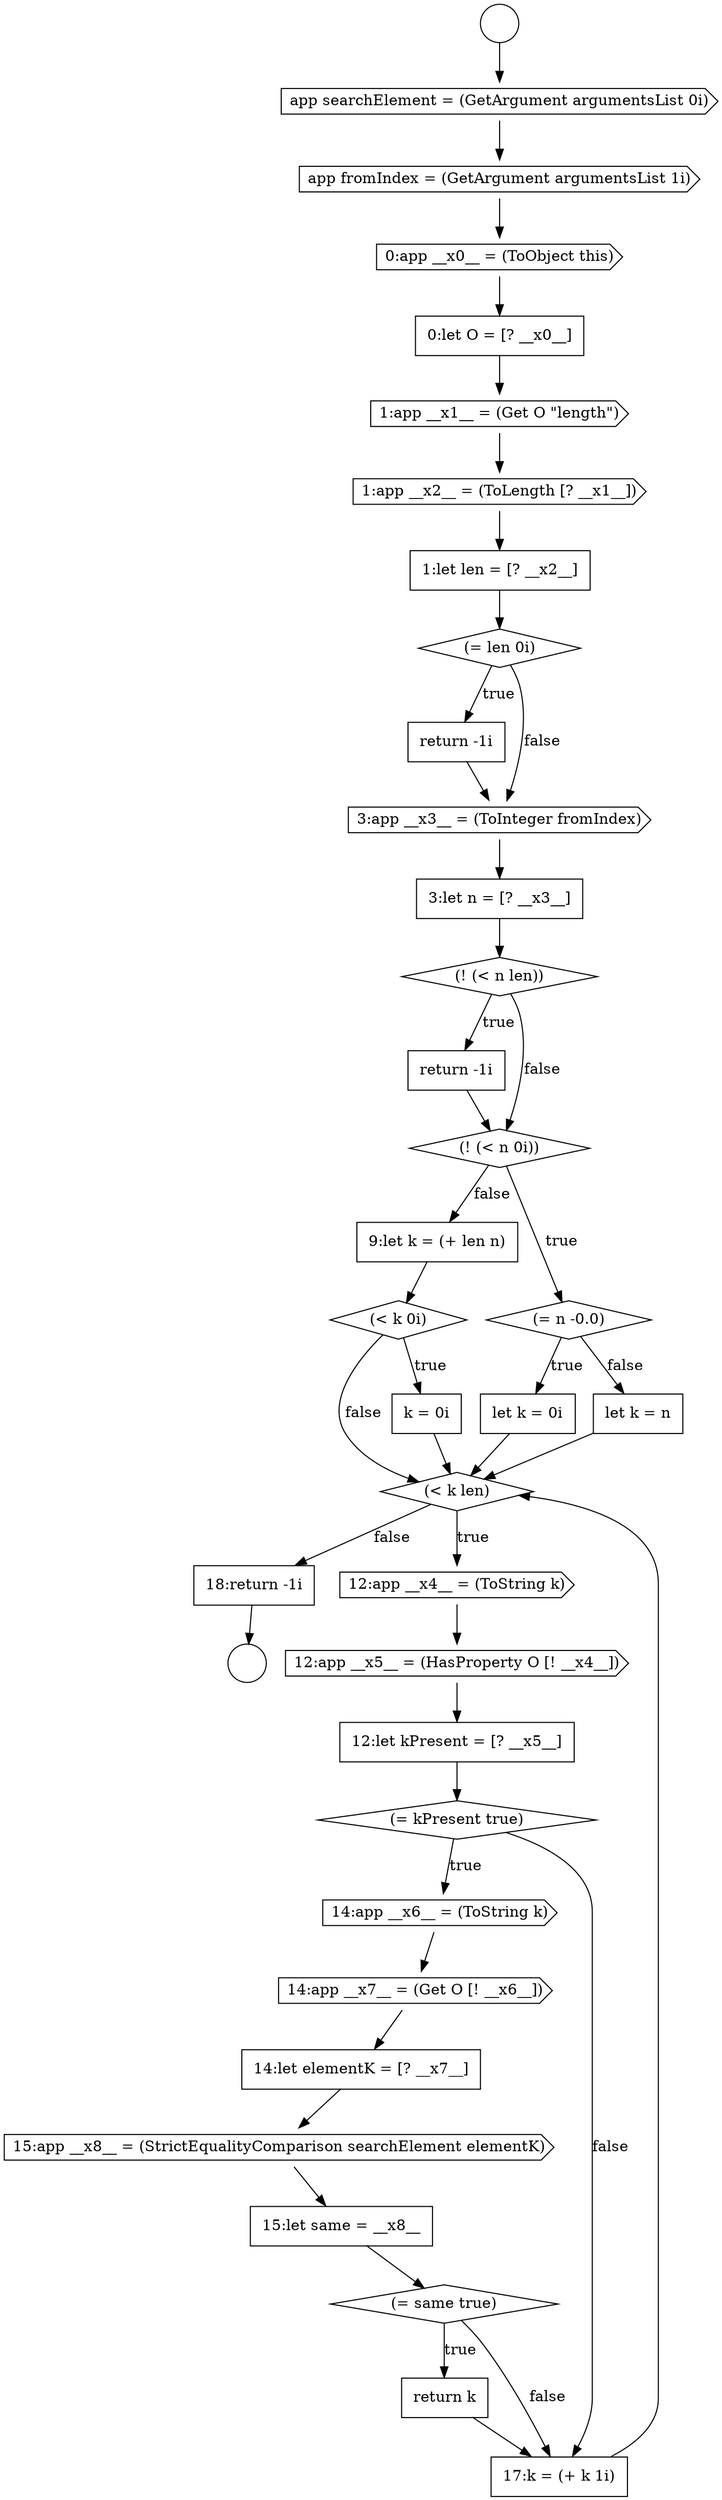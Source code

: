 digraph {
  node15055 [shape=diamond, label=<<font color="black">(= len 0i)</font>> color="black" fillcolor="white" style=filled]
  node15066 [shape=diamond, label=<<font color="black">(&lt; k 0i)</font>> color="black" fillcolor="white" style=filled]
  node15051 [shape=none, margin=0, label=<<font color="black">
    <table border="0" cellborder="1" cellspacing="0" cellpadding="10">
      <tr><td align="left">0:let O = [? __x0__]</td></tr>
    </table>
  </font>> color="black" fillcolor="white" style=filled]
  node15073 [shape=cds, label=<<font color="black">14:app __x6__ = (ToString k)</font>> color="black" fillcolor="white" style=filled]
  node15060 [shape=none, margin=0, label=<<font color="black">
    <table border="0" cellborder="1" cellspacing="0" cellpadding="10">
      <tr><td align="left">return -1i</td></tr>
    </table>
  </font>> color="black" fillcolor="white" style=filled]
  node15046 [shape=circle label=" " color="black" fillcolor="white" style=filled]
  node15061 [shape=diamond, label=<<font color="black">(! (&lt; n 0i))</font>> color="black" fillcolor="white" style=filled]
  node15050 [shape=cds, label=<<font color="black">0:app __x0__ = (ToObject this)</font>> color="black" fillcolor="white" style=filled]
  node15081 [shape=none, margin=0, label=<<font color="black">
    <table border="0" cellborder="1" cellspacing="0" cellpadding="10">
      <tr><td align="left">18:return -1i</td></tr>
    </table>
  </font>> color="black" fillcolor="white" style=filled]
  node15068 [shape=diamond, label=<<font color="black">(&lt; k len)</font>> color="black" fillcolor="white" style=filled]
  node15049 [shape=cds, label=<<font color="black">app fromIndex = (GetArgument argumentsList 1i)</font>> color="black" fillcolor="white" style=filled]
  node15063 [shape=none, margin=0, label=<<font color="black">
    <table border="0" cellborder="1" cellspacing="0" cellpadding="10">
      <tr><td align="left">let k = 0i</td></tr>
    </table>
  </font>> color="black" fillcolor="white" style=filled]
  node15056 [shape=none, margin=0, label=<<font color="black">
    <table border="0" cellborder="1" cellspacing="0" cellpadding="10">
      <tr><td align="left">return -1i</td></tr>
    </table>
  </font>> color="black" fillcolor="white" style=filled]
  node15067 [shape=none, margin=0, label=<<font color="black">
    <table border="0" cellborder="1" cellspacing="0" cellpadding="10">
      <tr><td align="left">k = 0i</td></tr>
    </table>
  </font>> color="black" fillcolor="white" style=filled]
  node15052 [shape=cds, label=<<font color="black">1:app __x1__ = (Get O &quot;length&quot;)</font>> color="black" fillcolor="white" style=filled]
  node15059 [shape=diamond, label=<<font color="black">(! (&lt; n len))</font>> color="black" fillcolor="white" style=filled]
  node15072 [shape=diamond, label=<<font color="black">(= kPresent true)</font>> color="black" fillcolor="white" style=filled]
  node15077 [shape=none, margin=0, label=<<font color="black">
    <table border="0" cellborder="1" cellspacing="0" cellpadding="10">
      <tr><td align="left">15:let same = __x8__</td></tr>
    </table>
  </font>> color="black" fillcolor="white" style=filled]
  node15078 [shape=diamond, label=<<font color="black">(= same true)</font>> color="black" fillcolor="white" style=filled]
  node15071 [shape=none, margin=0, label=<<font color="black">
    <table border="0" cellborder="1" cellspacing="0" cellpadding="10">
      <tr><td align="left">12:let kPresent = [? __x5__]</td></tr>
    </table>
  </font>> color="black" fillcolor="white" style=filled]
  node15065 [shape=none, margin=0, label=<<font color="black">
    <table border="0" cellborder="1" cellspacing="0" cellpadding="10">
      <tr><td align="left">9:let k = (+ len n)</td></tr>
    </table>
  </font>> color="black" fillcolor="white" style=filled]
  node15054 [shape=none, margin=0, label=<<font color="black">
    <table border="0" cellborder="1" cellspacing="0" cellpadding="10">
      <tr><td align="left">1:let len = [? __x2__]</td></tr>
    </table>
  </font>> color="black" fillcolor="white" style=filled]
  node15047 [shape=circle label=" " color="black" fillcolor="white" style=filled]
  node15074 [shape=cds, label=<<font color="black">14:app __x7__ = (Get O [! __x6__])</font>> color="black" fillcolor="white" style=filled]
  node15069 [shape=cds, label=<<font color="black">12:app __x4__ = (ToString k)</font>> color="black" fillcolor="white" style=filled]
  node15062 [shape=diamond, label=<<font color="black">(= n -0.0)</font>> color="black" fillcolor="white" style=filled]
  node15057 [shape=cds, label=<<font color="black">3:app __x3__ = (ToInteger fromIndex)</font>> color="black" fillcolor="white" style=filled]
  node15070 [shape=cds, label=<<font color="black">12:app __x5__ = (HasProperty O [! __x4__])</font>> color="black" fillcolor="white" style=filled]
  node15079 [shape=none, margin=0, label=<<font color="black">
    <table border="0" cellborder="1" cellspacing="0" cellpadding="10">
      <tr><td align="left">return k</td></tr>
    </table>
  </font>> color="black" fillcolor="white" style=filled]
  node15048 [shape=cds, label=<<font color="black">app searchElement = (GetArgument argumentsList 0i)</font>> color="black" fillcolor="white" style=filled]
  node15053 [shape=cds, label=<<font color="black">1:app __x2__ = (ToLength [? __x1__])</font>> color="black" fillcolor="white" style=filled]
  node15058 [shape=none, margin=0, label=<<font color="black">
    <table border="0" cellborder="1" cellspacing="0" cellpadding="10">
      <tr><td align="left">3:let n = [? __x3__]</td></tr>
    </table>
  </font>> color="black" fillcolor="white" style=filled]
  node15080 [shape=none, margin=0, label=<<font color="black">
    <table border="0" cellborder="1" cellspacing="0" cellpadding="10">
      <tr><td align="left">17:k = (+ k 1i)</td></tr>
    </table>
  </font>> color="black" fillcolor="white" style=filled]
  node15075 [shape=none, margin=0, label=<<font color="black">
    <table border="0" cellborder="1" cellspacing="0" cellpadding="10">
      <tr><td align="left">14:let elementK = [? __x7__]</td></tr>
    </table>
  </font>> color="black" fillcolor="white" style=filled]
  node15064 [shape=none, margin=0, label=<<font color="black">
    <table border="0" cellborder="1" cellspacing="0" cellpadding="10">
      <tr><td align="left">let k = n</td></tr>
    </table>
  </font>> color="black" fillcolor="white" style=filled]
  node15076 [shape=cds, label=<<font color="black">15:app __x8__ = (StrictEqualityComparison searchElement elementK)</font>> color="black" fillcolor="white" style=filled]
  node15071 -> node15072 [ color="black"]
  node15067 -> node15068 [ color="black"]
  node15050 -> node15051 [ color="black"]
  node15046 -> node15048 [ color="black"]
  node15066 -> node15067 [label=<<font color="black">true</font>> color="black"]
  node15066 -> node15068 [label=<<font color="black">false</font>> color="black"]
  node15077 -> node15078 [ color="black"]
  node15081 -> node15047 [ color="black"]
  node15053 -> node15054 [ color="black"]
  node15075 -> node15076 [ color="black"]
  node15073 -> node15074 [ color="black"]
  node15056 -> node15057 [ color="black"]
  node15080 -> node15068 [ color="black"]
  node15062 -> node15063 [label=<<font color="black">true</font>> color="black"]
  node15062 -> node15064 [label=<<font color="black">false</font>> color="black"]
  node15068 -> node15069 [label=<<font color="black">true</font>> color="black"]
  node15068 -> node15081 [label=<<font color="black">false</font>> color="black"]
  node15060 -> node15061 [ color="black"]
  node15059 -> node15060 [label=<<font color="black">true</font>> color="black"]
  node15059 -> node15061 [label=<<font color="black">false</font>> color="black"]
  node15061 -> node15062 [label=<<font color="black">true</font>> color="black"]
  node15061 -> node15065 [label=<<font color="black">false</font>> color="black"]
  node15069 -> node15070 [ color="black"]
  node15048 -> node15049 [ color="black"]
  node15051 -> node15052 [ color="black"]
  node15057 -> node15058 [ color="black"]
  node15058 -> node15059 [ color="black"]
  node15079 -> node15080 [ color="black"]
  node15065 -> node15066 [ color="black"]
  node15054 -> node15055 [ color="black"]
  node15078 -> node15079 [label=<<font color="black">true</font>> color="black"]
  node15078 -> node15080 [label=<<font color="black">false</font>> color="black"]
  node15074 -> node15075 [ color="black"]
  node15049 -> node15050 [ color="black"]
  node15064 -> node15068 [ color="black"]
  node15063 -> node15068 [ color="black"]
  node15055 -> node15056 [label=<<font color="black">true</font>> color="black"]
  node15055 -> node15057 [label=<<font color="black">false</font>> color="black"]
  node15070 -> node15071 [ color="black"]
  node15076 -> node15077 [ color="black"]
  node15052 -> node15053 [ color="black"]
  node15072 -> node15073 [label=<<font color="black">true</font>> color="black"]
  node15072 -> node15080 [label=<<font color="black">false</font>> color="black"]
}
